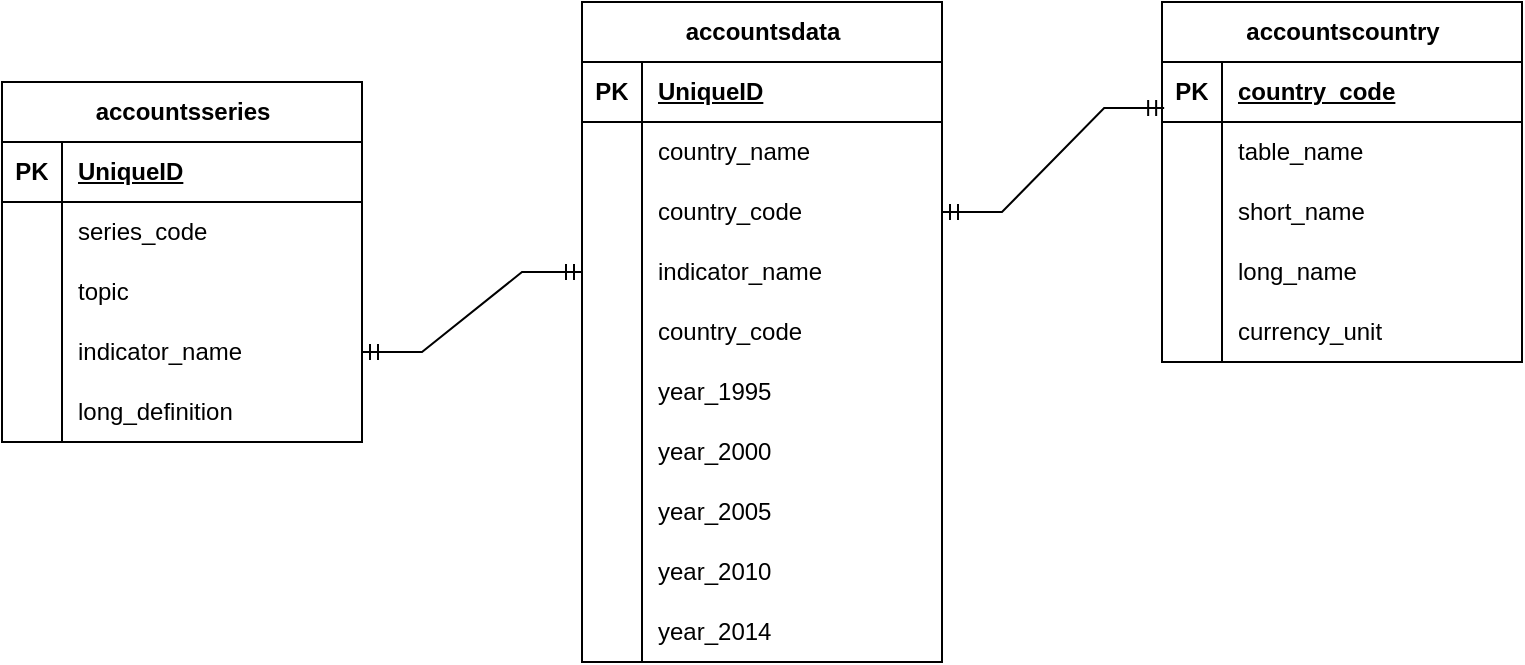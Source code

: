 <mxfile>
    <diagram name="Page-1" id="-L_pGZhw4eEBb7g49KY-">
        <mxGraphModel dx="1914" dy="1786" grid="1" gridSize="10" guides="1" tooltips="1" connect="1" arrows="1" fold="1" page="1" pageScale="1" pageWidth="827" pageHeight="1169" math="0" shadow="0">
            <root>
                <mxCell id="0"/>
                <mxCell id="1" parent="0"/>
                <mxCell id="h0IWVGEkbZLZ7YBs7LGb-28" value="accountsdata" style="shape=table;startSize=30;container=1;collapsible=1;childLayout=tableLayout;fixedRows=1;rowLines=0;fontStyle=1;align=center;resizeLast=1;html=1;" parent="1" vertex="1">
                    <mxGeometry x="170" y="-290" width="180" height="330" as="geometry"/>
                </mxCell>
                <mxCell id="h0IWVGEkbZLZ7YBs7LGb-29" value="" style="shape=tableRow;horizontal=0;startSize=0;swimlaneHead=0;swimlaneBody=0;fillColor=none;collapsible=0;dropTarget=0;points=[[0,0.5],[1,0.5]];portConstraint=eastwest;top=0;left=0;right=0;bottom=1;" parent="h0IWVGEkbZLZ7YBs7LGb-28" vertex="1">
                    <mxGeometry y="30" width="180" height="30" as="geometry"/>
                </mxCell>
                <mxCell id="h0IWVGEkbZLZ7YBs7LGb-30" value="PK" style="shape=partialRectangle;connectable=0;fillColor=none;top=0;left=0;bottom=0;right=0;fontStyle=1;overflow=hidden;whiteSpace=wrap;html=1;" parent="h0IWVGEkbZLZ7YBs7LGb-29" vertex="1">
                    <mxGeometry width="30" height="30" as="geometry">
                        <mxRectangle width="30" height="30" as="alternateBounds"/>
                    </mxGeometry>
                </mxCell>
                <mxCell id="h0IWVGEkbZLZ7YBs7LGb-31" value="UniqueID" style="shape=partialRectangle;connectable=0;fillColor=none;top=0;left=0;bottom=0;right=0;align=left;spacingLeft=6;fontStyle=5;overflow=hidden;whiteSpace=wrap;html=1;" parent="h0IWVGEkbZLZ7YBs7LGb-29" vertex="1">
                    <mxGeometry x="30" width="150" height="30" as="geometry">
                        <mxRectangle width="150" height="30" as="alternateBounds"/>
                    </mxGeometry>
                </mxCell>
                <mxCell id="h0IWVGEkbZLZ7YBs7LGb-32" value="" style="shape=tableRow;horizontal=0;startSize=0;swimlaneHead=0;swimlaneBody=0;fillColor=none;collapsible=0;dropTarget=0;points=[[0,0.5],[1,0.5]];portConstraint=eastwest;top=0;left=0;right=0;bottom=0;" parent="h0IWVGEkbZLZ7YBs7LGb-28" vertex="1">
                    <mxGeometry y="60" width="180" height="30" as="geometry"/>
                </mxCell>
                <mxCell id="h0IWVGEkbZLZ7YBs7LGb-33" value="" style="shape=partialRectangle;connectable=0;fillColor=none;top=0;left=0;bottom=0;right=0;editable=1;overflow=hidden;whiteSpace=wrap;html=1;" parent="h0IWVGEkbZLZ7YBs7LGb-32" vertex="1">
                    <mxGeometry width="30" height="30" as="geometry">
                        <mxRectangle width="30" height="30" as="alternateBounds"/>
                    </mxGeometry>
                </mxCell>
                <mxCell id="h0IWVGEkbZLZ7YBs7LGb-34" value="country_name" style="shape=partialRectangle;connectable=0;fillColor=none;top=0;left=0;bottom=0;right=0;align=left;spacingLeft=6;overflow=hidden;whiteSpace=wrap;html=1;" parent="h0IWVGEkbZLZ7YBs7LGb-32" vertex="1">
                    <mxGeometry x="30" width="150" height="30" as="geometry">
                        <mxRectangle width="150" height="30" as="alternateBounds"/>
                    </mxGeometry>
                </mxCell>
                <mxCell id="h0IWVGEkbZLZ7YBs7LGb-35" value="" style="shape=tableRow;horizontal=0;startSize=0;swimlaneHead=0;swimlaneBody=0;fillColor=none;collapsible=0;dropTarget=0;points=[[0,0.5],[1,0.5]];portConstraint=eastwest;top=0;left=0;right=0;bottom=0;" parent="h0IWVGEkbZLZ7YBs7LGb-28" vertex="1">
                    <mxGeometry y="90" width="180" height="30" as="geometry"/>
                </mxCell>
                <mxCell id="h0IWVGEkbZLZ7YBs7LGb-36" value="" style="shape=partialRectangle;connectable=0;fillColor=none;top=0;left=0;bottom=0;right=0;editable=1;overflow=hidden;whiteSpace=wrap;html=1;" parent="h0IWVGEkbZLZ7YBs7LGb-35" vertex="1">
                    <mxGeometry width="30" height="30" as="geometry">
                        <mxRectangle width="30" height="30" as="alternateBounds"/>
                    </mxGeometry>
                </mxCell>
                <mxCell id="h0IWVGEkbZLZ7YBs7LGb-37" value="country_code" style="shape=partialRectangle;connectable=0;fillColor=none;top=0;left=0;bottom=0;right=0;align=left;spacingLeft=6;overflow=hidden;whiteSpace=wrap;html=1;" parent="h0IWVGEkbZLZ7YBs7LGb-35" vertex="1">
                    <mxGeometry x="30" width="150" height="30" as="geometry">
                        <mxRectangle width="150" height="30" as="alternateBounds"/>
                    </mxGeometry>
                </mxCell>
                <mxCell id="h0IWVGEkbZLZ7YBs7LGb-38" value="" style="shape=tableRow;horizontal=0;startSize=0;swimlaneHead=0;swimlaneBody=0;fillColor=none;collapsible=0;dropTarget=0;points=[[0,0.5],[1,0.5]];portConstraint=eastwest;top=0;left=0;right=0;bottom=0;" parent="h0IWVGEkbZLZ7YBs7LGb-28" vertex="1">
                    <mxGeometry y="120" width="180" height="30" as="geometry"/>
                </mxCell>
                <mxCell id="h0IWVGEkbZLZ7YBs7LGb-39" value="" style="shape=partialRectangle;connectable=0;fillColor=none;top=0;left=0;bottom=0;right=0;editable=1;overflow=hidden;whiteSpace=wrap;html=1;" parent="h0IWVGEkbZLZ7YBs7LGb-38" vertex="1">
                    <mxGeometry width="30" height="30" as="geometry">
                        <mxRectangle width="30" height="30" as="alternateBounds"/>
                    </mxGeometry>
                </mxCell>
                <mxCell id="h0IWVGEkbZLZ7YBs7LGb-40" value="indicator_name" style="shape=partialRectangle;connectable=0;fillColor=none;top=0;left=0;bottom=0;right=0;align=left;spacingLeft=6;overflow=hidden;whiteSpace=wrap;html=1;" parent="h0IWVGEkbZLZ7YBs7LGb-38" vertex="1">
                    <mxGeometry x="30" width="150" height="30" as="geometry">
                        <mxRectangle width="150" height="30" as="alternateBounds"/>
                    </mxGeometry>
                </mxCell>
                <mxCell id="h0IWVGEkbZLZ7YBs7LGb-121" value="" style="shape=tableRow;horizontal=0;startSize=0;swimlaneHead=0;swimlaneBody=0;fillColor=none;collapsible=0;dropTarget=0;points=[[0,0.5],[1,0.5]];portConstraint=eastwest;top=0;left=0;right=0;bottom=0;" parent="h0IWVGEkbZLZ7YBs7LGb-28" vertex="1">
                    <mxGeometry y="150" width="180" height="30" as="geometry"/>
                </mxCell>
                <mxCell id="h0IWVGEkbZLZ7YBs7LGb-122" value="" style="shape=partialRectangle;connectable=0;fillColor=none;top=0;left=0;bottom=0;right=0;editable=1;overflow=hidden;whiteSpace=wrap;html=1;" parent="h0IWVGEkbZLZ7YBs7LGb-121" vertex="1">
                    <mxGeometry width="30" height="30" as="geometry">
                        <mxRectangle width="30" height="30" as="alternateBounds"/>
                    </mxGeometry>
                </mxCell>
                <mxCell id="h0IWVGEkbZLZ7YBs7LGb-123" value="country_code" style="shape=partialRectangle;connectable=0;fillColor=none;top=0;left=0;bottom=0;right=0;align=left;spacingLeft=6;overflow=hidden;whiteSpace=wrap;html=1;" parent="h0IWVGEkbZLZ7YBs7LGb-121" vertex="1">
                    <mxGeometry x="30" width="150" height="30" as="geometry">
                        <mxRectangle width="150" height="30" as="alternateBounds"/>
                    </mxGeometry>
                </mxCell>
                <mxCell id="h0IWVGEkbZLZ7YBs7LGb-124" value="" style="shape=tableRow;horizontal=0;startSize=0;swimlaneHead=0;swimlaneBody=0;fillColor=none;collapsible=0;dropTarget=0;points=[[0,0.5],[1,0.5]];portConstraint=eastwest;top=0;left=0;right=0;bottom=0;" parent="h0IWVGEkbZLZ7YBs7LGb-28" vertex="1">
                    <mxGeometry y="180" width="180" height="30" as="geometry"/>
                </mxCell>
                <mxCell id="h0IWVGEkbZLZ7YBs7LGb-125" value="" style="shape=partialRectangle;connectable=0;fillColor=none;top=0;left=0;bottom=0;right=0;editable=1;overflow=hidden;whiteSpace=wrap;html=1;" parent="h0IWVGEkbZLZ7YBs7LGb-124" vertex="1">
                    <mxGeometry width="30" height="30" as="geometry">
                        <mxRectangle width="30" height="30" as="alternateBounds"/>
                    </mxGeometry>
                </mxCell>
                <mxCell id="h0IWVGEkbZLZ7YBs7LGb-126" value="year_1995" style="shape=partialRectangle;connectable=0;fillColor=none;top=0;left=0;bottom=0;right=0;align=left;spacingLeft=6;overflow=hidden;whiteSpace=wrap;html=1;" parent="h0IWVGEkbZLZ7YBs7LGb-124" vertex="1">
                    <mxGeometry x="30" width="150" height="30" as="geometry">
                        <mxRectangle width="150" height="30" as="alternateBounds"/>
                    </mxGeometry>
                </mxCell>
                <mxCell id="h0IWVGEkbZLZ7YBs7LGb-118" value="" style="shape=tableRow;horizontal=0;startSize=0;swimlaneHead=0;swimlaneBody=0;fillColor=none;collapsible=0;dropTarget=0;points=[[0,0.5],[1,0.5]];portConstraint=eastwest;top=0;left=0;right=0;bottom=0;" parent="h0IWVGEkbZLZ7YBs7LGb-28" vertex="1">
                    <mxGeometry y="210" width="180" height="30" as="geometry"/>
                </mxCell>
                <mxCell id="h0IWVGEkbZLZ7YBs7LGb-119" value="" style="shape=partialRectangle;connectable=0;fillColor=none;top=0;left=0;bottom=0;right=0;editable=1;overflow=hidden;whiteSpace=wrap;html=1;" parent="h0IWVGEkbZLZ7YBs7LGb-118" vertex="1">
                    <mxGeometry width="30" height="30" as="geometry">
                        <mxRectangle width="30" height="30" as="alternateBounds"/>
                    </mxGeometry>
                </mxCell>
                <mxCell id="h0IWVGEkbZLZ7YBs7LGb-120" value="year_2000" style="shape=partialRectangle;connectable=0;fillColor=none;top=0;left=0;bottom=0;right=0;align=left;spacingLeft=6;overflow=hidden;whiteSpace=wrap;html=1;" parent="h0IWVGEkbZLZ7YBs7LGb-118" vertex="1">
                    <mxGeometry x="30" width="150" height="30" as="geometry">
                        <mxRectangle width="150" height="30" as="alternateBounds"/>
                    </mxGeometry>
                </mxCell>
                <mxCell id="h0IWVGEkbZLZ7YBs7LGb-130" value="" style="shape=tableRow;horizontal=0;startSize=0;swimlaneHead=0;swimlaneBody=0;fillColor=none;collapsible=0;dropTarget=0;points=[[0,0.5],[1,0.5]];portConstraint=eastwest;top=0;left=0;right=0;bottom=0;" parent="h0IWVGEkbZLZ7YBs7LGb-28" vertex="1">
                    <mxGeometry y="240" width="180" height="30" as="geometry"/>
                </mxCell>
                <mxCell id="h0IWVGEkbZLZ7YBs7LGb-131" value="" style="shape=partialRectangle;connectable=0;fillColor=none;top=0;left=0;bottom=0;right=0;editable=1;overflow=hidden;whiteSpace=wrap;html=1;" parent="h0IWVGEkbZLZ7YBs7LGb-130" vertex="1">
                    <mxGeometry width="30" height="30" as="geometry">
                        <mxRectangle width="30" height="30" as="alternateBounds"/>
                    </mxGeometry>
                </mxCell>
                <mxCell id="h0IWVGEkbZLZ7YBs7LGb-132" value="year_2005" style="shape=partialRectangle;connectable=0;fillColor=none;top=0;left=0;bottom=0;right=0;align=left;spacingLeft=6;overflow=hidden;whiteSpace=wrap;html=1;" parent="h0IWVGEkbZLZ7YBs7LGb-130" vertex="1">
                    <mxGeometry x="30" width="150" height="30" as="geometry">
                        <mxRectangle width="150" height="30" as="alternateBounds"/>
                    </mxGeometry>
                </mxCell>
                <mxCell id="h0IWVGEkbZLZ7YBs7LGb-133" value="" style="shape=tableRow;horizontal=0;startSize=0;swimlaneHead=0;swimlaneBody=0;fillColor=none;collapsible=0;dropTarget=0;points=[[0,0.5],[1,0.5]];portConstraint=eastwest;top=0;left=0;right=0;bottom=0;" parent="h0IWVGEkbZLZ7YBs7LGb-28" vertex="1">
                    <mxGeometry y="270" width="180" height="30" as="geometry"/>
                </mxCell>
                <mxCell id="h0IWVGEkbZLZ7YBs7LGb-134" value="" style="shape=partialRectangle;connectable=0;fillColor=none;top=0;left=0;bottom=0;right=0;editable=1;overflow=hidden;whiteSpace=wrap;html=1;" parent="h0IWVGEkbZLZ7YBs7LGb-133" vertex="1">
                    <mxGeometry width="30" height="30" as="geometry">
                        <mxRectangle width="30" height="30" as="alternateBounds"/>
                    </mxGeometry>
                </mxCell>
                <mxCell id="h0IWVGEkbZLZ7YBs7LGb-135" value="year_2010" style="shape=partialRectangle;connectable=0;fillColor=none;top=0;left=0;bottom=0;right=0;align=left;spacingLeft=6;overflow=hidden;whiteSpace=wrap;html=1;" parent="h0IWVGEkbZLZ7YBs7LGb-133" vertex="1">
                    <mxGeometry x="30" width="150" height="30" as="geometry">
                        <mxRectangle width="150" height="30" as="alternateBounds"/>
                    </mxGeometry>
                </mxCell>
                <mxCell id="h0IWVGEkbZLZ7YBs7LGb-136" value="" style="shape=tableRow;horizontal=0;startSize=0;swimlaneHead=0;swimlaneBody=0;fillColor=none;collapsible=0;dropTarget=0;points=[[0,0.5],[1,0.5]];portConstraint=eastwest;top=0;left=0;right=0;bottom=0;" parent="h0IWVGEkbZLZ7YBs7LGb-28" vertex="1">
                    <mxGeometry y="300" width="180" height="30" as="geometry"/>
                </mxCell>
                <mxCell id="h0IWVGEkbZLZ7YBs7LGb-137" value="" style="shape=partialRectangle;connectable=0;fillColor=none;top=0;left=0;bottom=0;right=0;editable=1;overflow=hidden;whiteSpace=wrap;html=1;" parent="h0IWVGEkbZLZ7YBs7LGb-136" vertex="1">
                    <mxGeometry width="30" height="30" as="geometry">
                        <mxRectangle width="30" height="30" as="alternateBounds"/>
                    </mxGeometry>
                </mxCell>
                <mxCell id="h0IWVGEkbZLZ7YBs7LGb-138" value="year_2014" style="shape=partialRectangle;connectable=0;fillColor=none;top=0;left=0;bottom=0;right=0;align=left;spacingLeft=6;overflow=hidden;whiteSpace=wrap;html=1;" parent="h0IWVGEkbZLZ7YBs7LGb-136" vertex="1">
                    <mxGeometry x="30" width="150" height="30" as="geometry">
                        <mxRectangle width="150" height="30" as="alternateBounds"/>
                    </mxGeometry>
                </mxCell>
                <mxCell id="h0IWVGEkbZLZ7YBs7LGb-41" value="accountsseries" style="shape=table;startSize=30;container=1;collapsible=1;childLayout=tableLayout;fixedRows=1;rowLines=0;fontStyle=1;align=center;resizeLast=1;html=1;" parent="1" vertex="1">
                    <mxGeometry x="-120" y="-250" width="180" height="180" as="geometry"/>
                </mxCell>
                <mxCell id="h0IWVGEkbZLZ7YBs7LGb-42" value="" style="shape=tableRow;horizontal=0;startSize=0;swimlaneHead=0;swimlaneBody=0;fillColor=none;collapsible=0;dropTarget=0;points=[[0,0.5],[1,0.5]];portConstraint=eastwest;top=0;left=0;right=0;bottom=1;" parent="h0IWVGEkbZLZ7YBs7LGb-41" vertex="1">
                    <mxGeometry y="30" width="180" height="30" as="geometry"/>
                </mxCell>
                <mxCell id="h0IWVGEkbZLZ7YBs7LGb-43" value="PK" style="shape=partialRectangle;connectable=0;fillColor=none;top=0;left=0;bottom=0;right=0;fontStyle=1;overflow=hidden;whiteSpace=wrap;html=1;" parent="h0IWVGEkbZLZ7YBs7LGb-42" vertex="1">
                    <mxGeometry width="30" height="30" as="geometry">
                        <mxRectangle width="30" height="30" as="alternateBounds"/>
                    </mxGeometry>
                </mxCell>
                <mxCell id="h0IWVGEkbZLZ7YBs7LGb-44" value="UniqueID" style="shape=partialRectangle;connectable=0;fillColor=none;top=0;left=0;bottom=0;right=0;align=left;spacingLeft=6;fontStyle=5;overflow=hidden;whiteSpace=wrap;html=1;" parent="h0IWVGEkbZLZ7YBs7LGb-42" vertex="1">
                    <mxGeometry x="30" width="150" height="30" as="geometry">
                        <mxRectangle width="150" height="30" as="alternateBounds"/>
                    </mxGeometry>
                </mxCell>
                <mxCell id="h0IWVGEkbZLZ7YBs7LGb-45" value="" style="shape=tableRow;horizontal=0;startSize=0;swimlaneHead=0;swimlaneBody=0;fillColor=none;collapsible=0;dropTarget=0;points=[[0,0.5],[1,0.5]];portConstraint=eastwest;top=0;left=0;right=0;bottom=0;" parent="h0IWVGEkbZLZ7YBs7LGb-41" vertex="1">
                    <mxGeometry y="60" width="180" height="30" as="geometry"/>
                </mxCell>
                <mxCell id="h0IWVGEkbZLZ7YBs7LGb-46" value="" style="shape=partialRectangle;connectable=0;fillColor=none;top=0;left=0;bottom=0;right=0;editable=1;overflow=hidden;whiteSpace=wrap;html=1;" parent="h0IWVGEkbZLZ7YBs7LGb-45" vertex="1">
                    <mxGeometry width="30" height="30" as="geometry">
                        <mxRectangle width="30" height="30" as="alternateBounds"/>
                    </mxGeometry>
                </mxCell>
                <mxCell id="h0IWVGEkbZLZ7YBs7LGb-47" value="series_code" style="shape=partialRectangle;connectable=0;fillColor=none;top=0;left=0;bottom=0;right=0;align=left;spacingLeft=6;overflow=hidden;whiteSpace=wrap;html=1;" parent="h0IWVGEkbZLZ7YBs7LGb-45" vertex="1">
                    <mxGeometry x="30" width="150" height="30" as="geometry">
                        <mxRectangle width="150" height="30" as="alternateBounds"/>
                    </mxGeometry>
                </mxCell>
                <mxCell id="h0IWVGEkbZLZ7YBs7LGb-48" value="" style="shape=tableRow;horizontal=0;startSize=0;swimlaneHead=0;swimlaneBody=0;fillColor=none;collapsible=0;dropTarget=0;points=[[0,0.5],[1,0.5]];portConstraint=eastwest;top=0;left=0;right=0;bottom=0;" parent="h0IWVGEkbZLZ7YBs7LGb-41" vertex="1">
                    <mxGeometry y="90" width="180" height="30" as="geometry"/>
                </mxCell>
                <mxCell id="h0IWVGEkbZLZ7YBs7LGb-49" value="" style="shape=partialRectangle;connectable=0;fillColor=none;top=0;left=0;bottom=0;right=0;editable=1;overflow=hidden;whiteSpace=wrap;html=1;" parent="h0IWVGEkbZLZ7YBs7LGb-48" vertex="1">
                    <mxGeometry width="30" height="30" as="geometry">
                        <mxRectangle width="30" height="30" as="alternateBounds"/>
                    </mxGeometry>
                </mxCell>
                <mxCell id="h0IWVGEkbZLZ7YBs7LGb-50" value="topic" style="shape=partialRectangle;connectable=0;fillColor=none;top=0;left=0;bottom=0;right=0;align=left;spacingLeft=6;overflow=hidden;whiteSpace=wrap;html=1;" parent="h0IWVGEkbZLZ7YBs7LGb-48" vertex="1">
                    <mxGeometry x="30" width="150" height="30" as="geometry">
                        <mxRectangle width="150" height="30" as="alternateBounds"/>
                    </mxGeometry>
                </mxCell>
                <mxCell id="h0IWVGEkbZLZ7YBs7LGb-51" value="" style="shape=tableRow;horizontal=0;startSize=0;swimlaneHead=0;swimlaneBody=0;fillColor=none;collapsible=0;dropTarget=0;points=[[0,0.5],[1,0.5]];portConstraint=eastwest;top=0;left=0;right=0;bottom=0;" parent="h0IWVGEkbZLZ7YBs7LGb-41" vertex="1">
                    <mxGeometry y="120" width="180" height="30" as="geometry"/>
                </mxCell>
                <mxCell id="h0IWVGEkbZLZ7YBs7LGb-52" value="" style="shape=partialRectangle;connectable=0;fillColor=none;top=0;left=0;bottom=0;right=0;editable=1;overflow=hidden;whiteSpace=wrap;html=1;" parent="h0IWVGEkbZLZ7YBs7LGb-51" vertex="1">
                    <mxGeometry width="30" height="30" as="geometry">
                        <mxRectangle width="30" height="30" as="alternateBounds"/>
                    </mxGeometry>
                </mxCell>
                <mxCell id="h0IWVGEkbZLZ7YBs7LGb-53" value="indicator_name" style="shape=partialRectangle;connectable=0;fillColor=none;top=0;left=0;bottom=0;right=0;align=left;spacingLeft=6;overflow=hidden;whiteSpace=wrap;html=1;" parent="h0IWVGEkbZLZ7YBs7LGb-51" vertex="1">
                    <mxGeometry x="30" width="150" height="30" as="geometry">
                        <mxRectangle width="150" height="30" as="alternateBounds"/>
                    </mxGeometry>
                </mxCell>
                <mxCell id="h0IWVGEkbZLZ7YBs7LGb-154" value="" style="shape=tableRow;horizontal=0;startSize=0;swimlaneHead=0;swimlaneBody=0;fillColor=none;collapsible=0;dropTarget=0;points=[[0,0.5],[1,0.5]];portConstraint=eastwest;top=0;left=0;right=0;bottom=0;" parent="h0IWVGEkbZLZ7YBs7LGb-41" vertex="1">
                    <mxGeometry y="150" width="180" height="30" as="geometry"/>
                </mxCell>
                <mxCell id="h0IWVGEkbZLZ7YBs7LGb-155" value="" style="shape=partialRectangle;connectable=0;fillColor=none;top=0;left=0;bottom=0;right=0;editable=1;overflow=hidden;whiteSpace=wrap;html=1;" parent="h0IWVGEkbZLZ7YBs7LGb-154" vertex="1">
                    <mxGeometry width="30" height="30" as="geometry">
                        <mxRectangle width="30" height="30" as="alternateBounds"/>
                    </mxGeometry>
                </mxCell>
                <mxCell id="h0IWVGEkbZLZ7YBs7LGb-156" value="long_definition" style="shape=partialRectangle;connectable=0;fillColor=none;top=0;left=0;bottom=0;right=0;align=left;spacingLeft=6;overflow=hidden;whiteSpace=wrap;html=1;" parent="h0IWVGEkbZLZ7YBs7LGb-154" vertex="1">
                    <mxGeometry x="30" width="150" height="30" as="geometry">
                        <mxRectangle width="150" height="30" as="alternateBounds"/>
                    </mxGeometry>
                </mxCell>
                <mxCell id="h0IWVGEkbZLZ7YBs7LGb-54" value="accountscountry" style="shape=table;startSize=30;container=1;collapsible=1;childLayout=tableLayout;fixedRows=1;rowLines=0;fontStyle=1;align=center;resizeLast=1;html=1;" parent="1" vertex="1">
                    <mxGeometry x="460" y="-290" width="180" height="180" as="geometry"/>
                </mxCell>
                <mxCell id="h0IWVGEkbZLZ7YBs7LGb-55" value="" style="shape=tableRow;horizontal=0;startSize=0;swimlaneHead=0;swimlaneBody=0;fillColor=none;collapsible=0;dropTarget=0;points=[[0,0.5],[1,0.5]];portConstraint=eastwest;top=0;left=0;right=0;bottom=1;" parent="h0IWVGEkbZLZ7YBs7LGb-54" vertex="1">
                    <mxGeometry y="30" width="180" height="30" as="geometry"/>
                </mxCell>
                <mxCell id="h0IWVGEkbZLZ7YBs7LGb-56" value="PK" style="shape=partialRectangle;connectable=0;fillColor=none;top=0;left=0;bottom=0;right=0;fontStyle=1;overflow=hidden;whiteSpace=wrap;html=1;" parent="h0IWVGEkbZLZ7YBs7LGb-55" vertex="1">
                    <mxGeometry width="30" height="30" as="geometry">
                        <mxRectangle width="30" height="30" as="alternateBounds"/>
                    </mxGeometry>
                </mxCell>
                <mxCell id="h0IWVGEkbZLZ7YBs7LGb-57" value="country_code" style="shape=partialRectangle;connectable=0;fillColor=none;top=0;left=0;bottom=0;right=0;align=left;spacingLeft=6;fontStyle=5;overflow=hidden;whiteSpace=wrap;html=1;" parent="h0IWVGEkbZLZ7YBs7LGb-55" vertex="1">
                    <mxGeometry x="30" width="150" height="30" as="geometry">
                        <mxRectangle width="150" height="30" as="alternateBounds"/>
                    </mxGeometry>
                </mxCell>
                <mxCell id="h0IWVGEkbZLZ7YBs7LGb-58" value="" style="shape=tableRow;horizontal=0;startSize=0;swimlaneHead=0;swimlaneBody=0;fillColor=none;collapsible=0;dropTarget=0;points=[[0,0.5],[1,0.5]];portConstraint=eastwest;top=0;left=0;right=0;bottom=0;" parent="h0IWVGEkbZLZ7YBs7LGb-54" vertex="1">
                    <mxGeometry y="60" width="180" height="30" as="geometry"/>
                </mxCell>
                <mxCell id="h0IWVGEkbZLZ7YBs7LGb-59" value="" style="shape=partialRectangle;connectable=0;fillColor=none;top=0;left=0;bottom=0;right=0;editable=1;overflow=hidden;whiteSpace=wrap;html=1;" parent="h0IWVGEkbZLZ7YBs7LGb-58" vertex="1">
                    <mxGeometry width="30" height="30" as="geometry">
                        <mxRectangle width="30" height="30" as="alternateBounds"/>
                    </mxGeometry>
                </mxCell>
                <mxCell id="h0IWVGEkbZLZ7YBs7LGb-60" value="table_name" style="shape=partialRectangle;connectable=0;fillColor=none;top=0;left=0;bottom=0;right=0;align=left;spacingLeft=6;overflow=hidden;whiteSpace=wrap;html=1;" parent="h0IWVGEkbZLZ7YBs7LGb-58" vertex="1">
                    <mxGeometry x="30" width="150" height="30" as="geometry">
                        <mxRectangle width="150" height="30" as="alternateBounds"/>
                    </mxGeometry>
                </mxCell>
                <mxCell id="h0IWVGEkbZLZ7YBs7LGb-61" value="" style="shape=tableRow;horizontal=0;startSize=0;swimlaneHead=0;swimlaneBody=0;fillColor=none;collapsible=0;dropTarget=0;points=[[0,0.5],[1,0.5]];portConstraint=eastwest;top=0;left=0;right=0;bottom=0;" parent="h0IWVGEkbZLZ7YBs7LGb-54" vertex="1">
                    <mxGeometry y="90" width="180" height="30" as="geometry"/>
                </mxCell>
                <mxCell id="h0IWVGEkbZLZ7YBs7LGb-62" value="" style="shape=partialRectangle;connectable=0;fillColor=none;top=0;left=0;bottom=0;right=0;editable=1;overflow=hidden;whiteSpace=wrap;html=1;" parent="h0IWVGEkbZLZ7YBs7LGb-61" vertex="1">
                    <mxGeometry width="30" height="30" as="geometry">
                        <mxRectangle width="30" height="30" as="alternateBounds"/>
                    </mxGeometry>
                </mxCell>
                <mxCell id="h0IWVGEkbZLZ7YBs7LGb-63" value="short_name" style="shape=partialRectangle;connectable=0;fillColor=none;top=0;left=0;bottom=0;right=0;align=left;spacingLeft=6;overflow=hidden;whiteSpace=wrap;html=1;" parent="h0IWVGEkbZLZ7YBs7LGb-61" vertex="1">
                    <mxGeometry x="30" width="150" height="30" as="geometry">
                        <mxRectangle width="150" height="30" as="alternateBounds"/>
                    </mxGeometry>
                </mxCell>
                <mxCell id="h0IWVGEkbZLZ7YBs7LGb-64" value="" style="shape=tableRow;horizontal=0;startSize=0;swimlaneHead=0;swimlaneBody=0;fillColor=none;collapsible=0;dropTarget=0;points=[[0,0.5],[1,0.5]];portConstraint=eastwest;top=0;left=0;right=0;bottom=0;" parent="h0IWVGEkbZLZ7YBs7LGb-54" vertex="1">
                    <mxGeometry y="120" width="180" height="30" as="geometry"/>
                </mxCell>
                <mxCell id="h0IWVGEkbZLZ7YBs7LGb-65" value="" style="shape=partialRectangle;connectable=0;fillColor=none;top=0;left=0;bottom=0;right=0;editable=1;overflow=hidden;whiteSpace=wrap;html=1;" parent="h0IWVGEkbZLZ7YBs7LGb-64" vertex="1">
                    <mxGeometry width="30" height="30" as="geometry">
                        <mxRectangle width="30" height="30" as="alternateBounds"/>
                    </mxGeometry>
                </mxCell>
                <mxCell id="h0IWVGEkbZLZ7YBs7LGb-66" value="long_name" style="shape=partialRectangle;connectable=0;fillColor=none;top=0;left=0;bottom=0;right=0;align=left;spacingLeft=6;overflow=hidden;whiteSpace=wrap;html=1;" parent="h0IWVGEkbZLZ7YBs7LGb-64" vertex="1">
                    <mxGeometry x="30" width="150" height="30" as="geometry">
                        <mxRectangle width="150" height="30" as="alternateBounds"/>
                    </mxGeometry>
                </mxCell>
                <mxCell id="h0IWVGEkbZLZ7YBs7LGb-106" value="" style="shape=tableRow;horizontal=0;startSize=0;swimlaneHead=0;swimlaneBody=0;fillColor=none;collapsible=0;dropTarget=0;points=[[0,0.5],[1,0.5]];portConstraint=eastwest;top=0;left=0;right=0;bottom=0;" parent="h0IWVGEkbZLZ7YBs7LGb-54" vertex="1">
                    <mxGeometry y="150" width="180" height="30" as="geometry"/>
                </mxCell>
                <mxCell id="h0IWVGEkbZLZ7YBs7LGb-107" value="" style="shape=partialRectangle;connectable=0;fillColor=none;top=0;left=0;bottom=0;right=0;editable=1;overflow=hidden;whiteSpace=wrap;html=1;" parent="h0IWVGEkbZLZ7YBs7LGb-106" vertex="1">
                    <mxGeometry width="30" height="30" as="geometry">
                        <mxRectangle width="30" height="30" as="alternateBounds"/>
                    </mxGeometry>
                </mxCell>
                <mxCell id="h0IWVGEkbZLZ7YBs7LGb-108" value="currency_unit" style="shape=partialRectangle;connectable=0;fillColor=none;top=0;left=0;bottom=0;right=0;align=left;spacingLeft=6;overflow=hidden;whiteSpace=wrap;html=1;" parent="h0IWVGEkbZLZ7YBs7LGb-106" vertex="1">
                    <mxGeometry x="30" width="150" height="30" as="geometry">
                        <mxRectangle width="150" height="30" as="alternateBounds"/>
                    </mxGeometry>
                </mxCell>
                <mxCell id="h0IWVGEkbZLZ7YBs7LGb-163" value="" style="edgeStyle=entityRelationEdgeStyle;fontSize=12;html=1;endArrow=ERmandOne;startArrow=ERmandOne;rounded=0;exitX=1;exitY=0.5;exitDx=0;exitDy=0;entryX=0.006;entryY=0.767;entryDx=0;entryDy=0;entryPerimeter=0;" parent="1" source="h0IWVGEkbZLZ7YBs7LGb-35" target="h0IWVGEkbZLZ7YBs7LGb-55" edge="1">
                    <mxGeometry width="100" height="100" relative="1" as="geometry">
                        <mxPoint x="300" y="90" as="sourcePoint"/>
                        <mxPoint x="400" y="-10" as="targetPoint"/>
                    </mxGeometry>
                </mxCell>
                <mxCell id="h0IWVGEkbZLZ7YBs7LGb-164" value="" style="edgeStyle=entityRelationEdgeStyle;fontSize=12;html=1;endArrow=ERmandOne;startArrow=ERmandOne;rounded=0;entryX=0;entryY=0.5;entryDx=0;entryDy=0;exitX=1;exitY=0.5;exitDx=0;exitDy=0;" parent="1" source="h0IWVGEkbZLZ7YBs7LGb-51" target="h0IWVGEkbZLZ7YBs7LGb-38" edge="1">
                    <mxGeometry width="100" height="100" relative="1" as="geometry">
                        <mxPoint x="-10" y="200" as="sourcePoint"/>
                        <mxPoint x="90" y="100" as="targetPoint"/>
                    </mxGeometry>
                </mxCell>
            </root>
        </mxGraphModel>
    </diagram>
</mxfile>
